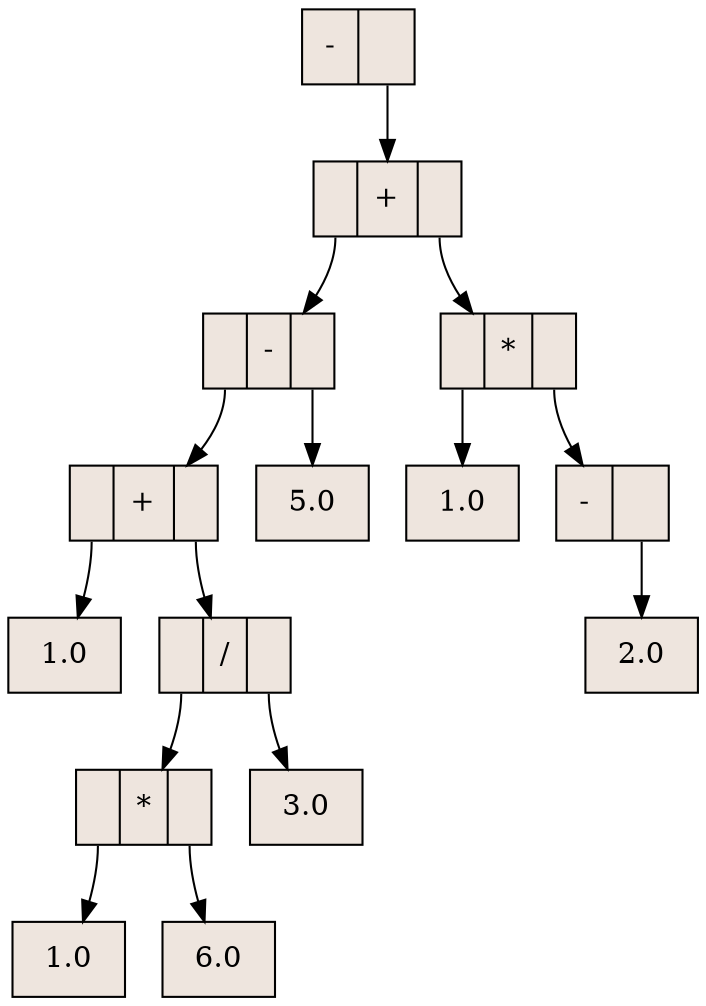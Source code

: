 digraph grafica{
rankdir=TB;
node [shape = record, style=filled, fillcolor=seashell2];
nodo35 [ label ="-|<C1>"];
nodo34 [ label ="<C0>|+|<C1>"];
nodo29 [ label ="<C0>|-|<C1>"];
nodo27 [ label ="<C0>|+|<C1>"];
nodo21 [ label ="1.0"];
nodo27:C0->nodo21
nodo26 [ label ="<C0>|/|<C1>"];
nodo24 [ label ="<C0>|*|<C1>"];
nodo22 [ label ="1.0"];
nodo24:C0->nodo22
nodo23 [ label ="6.0"];
nodo24:C1->nodo23
nodo26:C0->nodo24
nodo25 [ label ="3.0"];
nodo26:C1->nodo25
nodo27:C1->nodo26
nodo29:C0->nodo27
nodo28 [ label ="5.0"];
nodo29:C1->nodo28
nodo34:C0->nodo29
nodo33 [ label ="<C0>|*|<C1>"];
nodo30 [ label ="1.0"];
nodo33:C0->nodo30
nodo32 [ label ="-|<C1>"];
nodo31 [ label ="2.0"];
nodo32:C1->nodo31
nodo33:C1->nodo32
nodo34:C1->nodo33
nodo35:C1->nodo34
}

